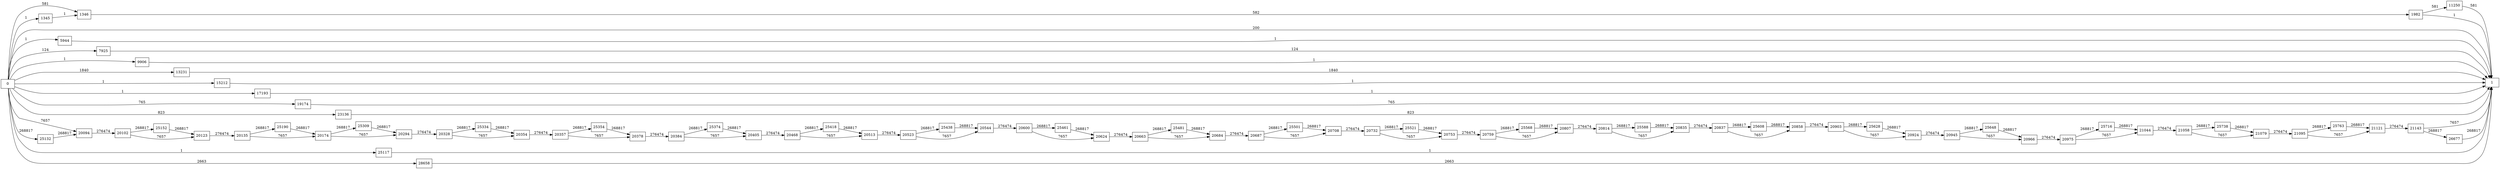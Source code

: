 digraph {
	graph [rankdir=LR]
	node [shape=rectangle]
	1345 -> 1346 [label=1]
	1346 -> 1982 [label=582]
	1982 -> 1 [label=1]
	1982 -> 11250 [label=581]
	5944 -> 1 [label=1]
	7925 -> 1 [label=124]
	9906 -> 1 [label=1]
	11250 -> 1 [label=581]
	13231 -> 1 [label=1840]
	15212 -> 1 [label=1]
	17193 -> 1 [label=1]
	19174 -> 1 [label=765]
	20094 -> 20102 [label=276474]
	20102 -> 20123 [label=7657]
	20102 -> 25152 [label=268817]
	20123 -> 20135 [label=276474]
	20135 -> 20174 [label=7657]
	20135 -> 25190 [label=268817]
	20174 -> 20294 [label=7657]
	20174 -> 25309 [label=268817]
	20294 -> 20328 [label=276474]
	20328 -> 20354 [label=7657]
	20328 -> 25334 [label=268817]
	20354 -> 20357 [label=276474]
	20357 -> 20378 [label=7657]
	20357 -> 25354 [label=268817]
	20378 -> 20384 [label=276474]
	20384 -> 20405 [label=7657]
	20384 -> 25374 [label=268817]
	20405 -> 20468 [label=276474]
	20468 -> 20513 [label=7657]
	20468 -> 25418 [label=268817]
	20513 -> 20523 [label=276474]
	20523 -> 20544 [label=7657]
	20523 -> 25438 [label=268817]
	20544 -> 20600 [label=276474]
	20600 -> 20624 [label=7657]
	20600 -> 25461 [label=268817]
	20624 -> 20663 [label=276474]
	20663 -> 20684 [label=7657]
	20663 -> 25481 [label=268817]
	20684 -> 20687 [label=276474]
	20687 -> 20708 [label=7657]
	20687 -> 25501 [label=268817]
	20708 -> 20732 [label=276474]
	20732 -> 20753 [label=7657]
	20732 -> 25521 [label=268817]
	20753 -> 20759 [label=276474]
	20759 -> 20807 [label=7657]
	20759 -> 25568 [label=268817]
	20807 -> 20814 [label=276474]
	20814 -> 20835 [label=7657]
	20814 -> 25588 [label=268817]
	20835 -> 20837 [label=276474]
	20837 -> 20858 [label=7657]
	20837 -> 25608 [label=268817]
	20858 -> 20903 [label=276474]
	20903 -> 20924 [label=7657]
	20903 -> 25628 [label=268817]
	20924 -> 20945 [label=276474]
	20945 -> 20966 [label=7657]
	20945 -> 25648 [label=268817]
	20966 -> 20975 [label=276474]
	20975 -> 21044 [label=7657]
	20975 -> 25716 [label=268817]
	21044 -> 21058 [label=276474]
	21058 -> 21079 [label=7657]
	21058 -> 25738 [label=268817]
	21079 -> 21095 [label=276474]
	21095 -> 21121 [label=7657]
	21095 -> 25763 [label=268817]
	21121 -> 21143 [label=276474]
	21143 -> 1 [label=7657]
	21143 -> 26677 [label=268817]
	23136 -> 1 [label=823]
	25117 -> 1 [label=1]
	25132 -> 20094 [label=268817]
	25152 -> 20123 [label=268817]
	25190 -> 20174 [label=268817]
	25309 -> 20294 [label=268817]
	25334 -> 20354 [label=268817]
	25354 -> 20378 [label=268817]
	25374 -> 20405 [label=268817]
	25418 -> 20513 [label=268817]
	25438 -> 20544 [label=268817]
	25461 -> 20624 [label=268817]
	25481 -> 20684 [label=268817]
	25501 -> 20708 [label=268817]
	25521 -> 20753 [label=268817]
	25568 -> 20807 [label=268817]
	25588 -> 20835 [label=268817]
	25608 -> 20858 [label=268817]
	25628 -> 20924 [label=268817]
	25648 -> 20966 [label=268817]
	25716 -> 21044 [label=268817]
	25738 -> 21079 [label=268817]
	25763 -> 21121 [label=268817]
	26677 -> 1 [label=268817]
	28658 -> 1 [label=2663]
	0 -> 1346 [label=581]
	0 -> 1345 [label=1]
	0 -> 1 [label=200]
	0 -> 5944 [label=1]
	0 -> 7925 [label=124]
	0 -> 9906 [label=1]
	0 -> 13231 [label=1840]
	0 -> 15212 [label=1]
	0 -> 17193 [label=1]
	0 -> 19174 [label=765]
	0 -> 20094 [label=7657]
	0 -> 23136 [label=823]
	0 -> 25117 [label=1]
	0 -> 25132 [label=268817]
	0 -> 28658 [label=2663]
}
